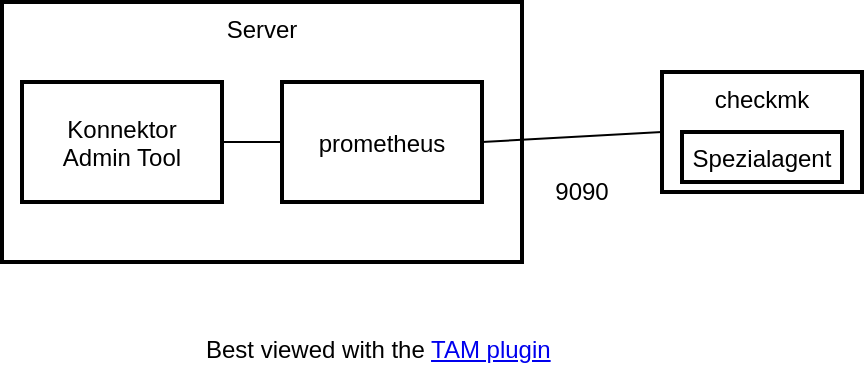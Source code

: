 <mxfile>
    <diagram id="XVRLgaRRa0-e0b5sQCnj" name="checkmk">
        <mxGraphModel dx="1024" dy="518" grid="1" gridSize="10" guides="1" tooltips="1" connect="1" arrows="1" fold="1" page="1" pageScale="1" pageWidth="827" pageHeight="1169" math="0" shadow="0">
            <root>
                <mxCell id="0"/>
                <mxCell id="1" parent="0"/>
                <mxCell id="0.0" value="Best viewed with the &lt;a href=&quot;https://github.com/ariel-bentu/tam-drawio&quot;&gt;TAM plugin&lt;/a&gt;" style="text;html=1;shape=tamPluginMissing;" parent="1" vertex="1" connectable="0">
                    <mxGeometry x="200" y="510" width="200" height="25" as="geometry"/>
                </mxCell>
                <mxCell id="zCmpaBpcssPtYIkRfh-4-2" value="Server" style="shape=agent;offsetSize=8;strokeWidth=2;verticalAlign=top;" parent="1" vertex="1">
                    <mxGeometry x="100" y="350" width="260" height="130" as="geometry"/>
                </mxCell>
                <mxCell id="zCmpaBpcssPtYIkRfh-4-1" value="Konnektor&#10;Admin Tool" style="shape=agent;offsetSize=8;strokeWidth=2;" parent="1" vertex="1">
                    <mxGeometry x="110" y="390" width="100" height="60" as="geometry"/>
                </mxCell>
                <mxCell id="zCmpaBpcssPtYIkRfh-4-3" value="prometheus" style="shape=agent;offsetSize=8;strokeWidth=2;" parent="1" vertex="1">
                    <mxGeometry x="240" y="390" width="100" height="60" as="geometry"/>
                </mxCell>
                <mxCell id="zCmpaBpcssPtYIkRfh-4-4" value="" style="shape=useedge;endArrow=none;edgeStyle=none;useSignPosition=up;useSignDirection=none;exitX=1;exitY=0.5;exitDx=0;exitDy=0;entryX=0;entryY=0.5;entryDx=0;entryDy=0;" parent="1" source="zCmpaBpcssPtYIkRfh-4-1" target="zCmpaBpcssPtYIkRfh-4-3" edge="1">
                    <mxGeometry width="160" relative="1" as="geometry">
                        <mxPoint x="240" y="430" as="sourcePoint"/>
                        <mxPoint x="400" y="430" as="targetPoint"/>
                    </mxGeometry>
                </mxCell>
                <mxCell id="zCmpaBpcssPtYIkRfh-4-6" value="" style="shape=useedge;endArrow=none;edgeStyle=none;useSignPosition=up;useSignDirection=west;exitX=1;exitY=0.5;exitDx=0;exitDy=0;entryX=0;entryY=0.5;entryDx=0;entryDy=0;" parent="1" source="zCmpaBpcssPtYIkRfh-4-3" target="zCmpaBpcssPtYIkRfh-4-5" edge="1">
                    <mxGeometry width="160" relative="1" as="geometry">
                        <mxPoint x="380" y="420" as="sourcePoint"/>
                        <mxPoint x="540" y="420" as="targetPoint"/>
                    </mxGeometry>
                </mxCell>
                <mxCell id="zCmpaBpcssPtYIkRfh-4-7" value="9090" style="text;html=1;strokeColor=none;fillColor=none;align=center;verticalAlign=middle;whiteSpace=wrap;rounded=0;" parent="1" vertex="1">
                    <mxGeometry x="360" y="430" width="60" height="30" as="geometry"/>
                </mxCell>
                <mxCell id="zCmpaBpcssPtYIkRfh-4-5" value="checkmk" style="shape=agent;offsetSize=8;strokeWidth=2;verticalAlign=top;" parent="1" vertex="1">
                    <mxGeometry x="430" y="385" width="100" height="60" as="geometry"/>
                </mxCell>
                <mxCell id="zCmpaBpcssPtYIkRfh-4-8" value="Spezialagent" style="shape=agent;offsetSize=8;strokeWidth=2;" parent="1" vertex="1">
                    <mxGeometry x="440" y="415" width="80" height="25" as="geometry"/>
                </mxCell>
            </root>
        </mxGraphModel>
    </diagram>
    <diagram id="Fpsi-UkH_9leQJDjks8w" name="Hospital">
        <mxGraphModel dx="839" dy="380" grid="1" gridSize="10" guides="1" tooltips="1" connect="1" arrows="1" fold="1" page="1" pageScale="1" pageWidth="827" pageHeight="1169" math="0" shadow="0">
            <root>
                <mxCell id="0"/>
                <mxCell id="1" parent="0"/>
                <mxCell id="5xqcOFgxY0aVDQKXTTnq-1" value="Hospital" style="shape=ushape;dx=50;dy=310;strokeWidth=2;labelPosition=center;verticalLabelPosition=middle;align=center;verticalAlign=bottom;" parent="1" vertex="1">
                    <mxGeometry x="10" y="170" width="580" height="350" as="geometry"/>
                </mxCell>
                <mxCell id="0.1" value="Best viewed with the &lt;a href=&quot;https://github.com/ariel-bentu/tam-drawio&quot;&gt;TAM plugin&lt;/a&gt;" style="text;html=1;shape=tamPluginMissing;" parent="1" vertex="1" connectable="0">
                    <mxGeometry x="275" y="650" width="200" height="25" as="geometry"/>
                </mxCell>
                <mxCell id="5xqcOFgxY0aVDQKXTTnq-2" value="Telematik&#10;infrastruktur" style="shape=agent;offsetSize=8;strokeWidth=2;" parent="1" vertex="1">
                    <mxGeometry x="650" y="170" width="100" height="350" as="geometry"/>
                </mxCell>
                <mxCell id="5xqcOFgxY0aVDQKXTTnq-3" value="Connector" style="shape=agent;offsetSize=8;strokeWidth=2;" parent="1" vertex="1">
                    <mxGeometry x="420" y="190" width="100" height="40" as="geometry"/>
                </mxCell>
                <mxCell id="5xqcOFgxY0aVDQKXTTnq-4" value="Connector" style="shape=agent;offsetSize=8;strokeWidth=2;" parent="1" vertex="1">
                    <mxGeometry x="420" y="250" width="100" height="40" as="geometry"/>
                </mxCell>
                <mxCell id="5xqcOFgxY0aVDQKXTTnq-5" value="Connector" style="shape=agent;offsetSize=8;strokeWidth=2;" parent="1" vertex="1">
                    <mxGeometry x="420" y="310" width="100" height="40" as="geometry"/>
                </mxCell>
                <mxCell id="5xqcOFgxY0aVDQKXTTnq-6" value="Connector" style="shape=agent;offsetSize=8;strokeWidth=2;" parent="1" vertex="1">
                    <mxGeometry x="420" y="440" width="100" height="20" as="geometry"/>
                </mxCell>
                <mxCell id="5xqcOFgxY0aVDQKXTTnq-7" value="" style="shape=dot3;vertical=true;connectable=0;" parent="1" vertex="1">
                    <mxGeometry x="463" y="370" width="15" height="55" as="geometry"/>
                </mxCell>
                <mxCell id="5xqcOFgxY0aVDQKXTTnq-8" value="" style="shape=useedge;endArrow=none;edgeStyle=none;useSignPosition=up;useSignDirection=none;exitX=1;exitY=0.5;exitDx=0;exitDy=0;entryX=-0.007;entryY=0.112;entryDx=0;entryDy=0;entryPerimeter=0;dx=100;dy=0;" parent="1" source="5xqcOFgxY0aVDQKXTTnq-3" target="5xqcOFgxY0aVDQKXTTnq-2" edge="1">
                    <mxGeometry width="160" relative="1" as="geometry">
                        <mxPoint x="570" y="210" as="sourcePoint"/>
                        <mxPoint x="730" y="210" as="targetPoint"/>
                    </mxGeometry>
                </mxCell>
                <mxCell id="5xqcOFgxY0aVDQKXTTnq-9" value="" style="shape=useedge;endArrow=none;edgeStyle=none;useSignPosition=up;useSignDirection=none;exitX=1;exitY=0.5;exitDx=0;exitDy=0;entryX=-0.019;entryY=0.279;entryDx=0;entryDy=0;entryPerimeter=0;dx=100;dy=0;" parent="1" source="5xqcOFgxY0aVDQKXTTnq-4" target="5xqcOFgxY0aVDQKXTTnq-2" edge="1">
                    <mxGeometry width="160" relative="1" as="geometry">
                        <mxPoint x="620" y="290" as="sourcePoint"/>
                        <mxPoint x="780" y="290" as="targetPoint"/>
                    </mxGeometry>
                </mxCell>
                <mxCell id="5xqcOFgxY0aVDQKXTTnq-10" value="" style="shape=useedge;endArrow=none;edgeStyle=none;useSignPosition=up;useSignDirection=none;exitX=1;exitY=0.5;exitDx=0;exitDy=0;entryX=-0.019;entryY=0.45;entryDx=0;entryDy=0;entryPerimeter=0;dx=100;dy=0;" parent="1" source="5xqcOFgxY0aVDQKXTTnq-5" target="5xqcOFgxY0aVDQKXTTnq-2" edge="1">
                    <mxGeometry width="160" relative="1" as="geometry">
                        <mxPoint x="620" y="350" as="sourcePoint"/>
                        <mxPoint x="780" y="350" as="targetPoint"/>
                    </mxGeometry>
                </mxCell>
                <mxCell id="5xqcOFgxY0aVDQKXTTnq-11" value="" style="shape=useedge;endArrow=none;edgeStyle=none;useSignPosition=up;useSignDirection=none;exitX=1;exitY=0.5;exitDx=0;exitDy=0;entryX=-0.012;entryY=0.803;entryDx=0;entryDy=0;entryPerimeter=0;dx=100;dy=0;" parent="1" source="5xqcOFgxY0aVDQKXTTnq-6" target="5xqcOFgxY0aVDQKXTTnq-2" edge="1">
                    <mxGeometry width="160" relative="1" as="geometry">
                        <mxPoint x="570" y="450" as="sourcePoint"/>
                        <mxPoint x="730" y="450" as="targetPoint"/>
                    </mxGeometry>
                </mxCell>
                <mxCell id="5xqcOFgxY0aVDQKXTTnq-12" value="Connector&#10;Admin&#10;Tool" style="shape=agent;offsetSize=8;strokeWidth=2;" parent="1" vertex="1">
                    <mxGeometry x="210" y="190" width="110" height="270" as="geometry"/>
                </mxCell>
                <mxCell id="5xqcOFgxY0aVDQKXTTnq-13" value="" style="shape=useedge;endArrow=none;edgeStyle=none;useSignPosition=up;useSignDirection=none;exitX=1.009;exitY=0.069;exitDx=0;exitDy=0;exitPerimeter=0;entryX=0;entryY=0.5;entryDx=0;entryDy=0;" parent="1" source="5xqcOFgxY0aVDQKXTTnq-12" target="5xqcOFgxY0aVDQKXTTnq-3" edge="1">
                    <mxGeometry width="160" relative="1" as="geometry">
                        <mxPoint x="380" y="220" as="sourcePoint"/>
                        <mxPoint x="540" y="220" as="targetPoint"/>
                    </mxGeometry>
                </mxCell>
                <mxCell id="5xqcOFgxY0aVDQKXTTnq-14" value="PostgreSQL" style="shape=agent;offsetSize=8;strokeWidth=2;" parent="1" vertex="1">
                    <mxGeometry x="80" y="300" width="70" height="60" as="geometry"/>
                </mxCell>
                <mxCell id="5xqcOFgxY0aVDQKXTTnq-15" value="" style="shape=useedge;endArrow=none;edgeStyle=none;useSignPosition=up;useSignDirection=none;exitX=1;exitY=0.5;exitDx=0;exitDy=0;entryX=0;entryY=0.5;entryDx=0;entryDy=0;" parent="1" source="5xqcOFgxY0aVDQKXTTnq-14" target="5xqcOFgxY0aVDQKXTTnq-12" edge="1">
                    <mxGeometry width="160" relative="1" as="geometry">
                        <mxPoint x="160" y="330" as="sourcePoint"/>
                        <mxPoint x="320" y="330" as="targetPoint"/>
                    </mxGeometry>
                </mxCell>
                <mxCell id="5xqcOFgxY0aVDQKXTTnq-16" value="" style="shape=useedge;endArrow=none;edgeStyle=none;useSignPosition=up;useSignDirection=none;exitX=1.003;exitY=0.3;exitDx=0;exitDy=0;exitPerimeter=0;entryX=0;entryY=0.5;entryDx=0;entryDy=0;" parent="1" source="5xqcOFgxY0aVDQKXTTnq-12" target="5xqcOFgxY0aVDQKXTTnq-4" edge="1">
                    <mxGeometry width="160" relative="1" as="geometry">
                        <mxPoint x="330" y="280" as="sourcePoint"/>
                        <mxPoint x="490" y="280" as="targetPoint"/>
                    </mxGeometry>
                </mxCell>
                <mxCell id="5xqcOFgxY0aVDQKXTTnq-17" value="" style="shape=useedge;endArrow=none;edgeStyle=none;useSignPosition=up;useSignDirection=none;exitX=1.003;exitY=0.529;exitDx=0;exitDy=0;exitPerimeter=0;entryX=0;entryY=0.5;entryDx=0;entryDy=0;" parent="1" source="5xqcOFgxY0aVDQKXTTnq-12" target="5xqcOFgxY0aVDQKXTTnq-5" edge="1">
                    <mxGeometry width="160" relative="1" as="geometry">
                        <mxPoint x="340" y="340" as="sourcePoint"/>
                        <mxPoint x="500" y="340" as="targetPoint"/>
                    </mxGeometry>
                </mxCell>
                <mxCell id="5xqcOFgxY0aVDQKXTTnq-18" value="" style="shape=useedge;endArrow=none;edgeStyle=none;useSignPosition=up;useSignDirection=none;exitX=1.009;exitY=0.961;exitDx=0;exitDy=0;exitPerimeter=0;entryX=0;entryY=0.5;entryDx=0;entryDy=0;" parent="1" source="5xqcOFgxY0aVDQKXTTnq-12" target="5xqcOFgxY0aVDQKXTTnq-6" edge="1">
                    <mxGeometry width="160" relative="1" as="geometry">
                        <mxPoint x="340" y="450" as="sourcePoint"/>
                        <mxPoint x="500" y="450" as="targetPoint"/>
                    </mxGeometry>
                </mxCell>
                <mxCell id="5xqcOFgxY0aVDQKXTTnq-19" value="SOAP" style="text;html=1;strokeColor=none;fillColor=none;align=center;verticalAlign=middle;whiteSpace=wrap;rounded=0;" parent="1" vertex="1">
                    <mxGeometry x="340" y="160" width="60" height="30" as="geometry"/>
                </mxCell>
                <mxCell id="5xqcOFgxY0aVDQKXTTnq-20" value="Administrator" style="shape=actor;horizontalLabelPosition=right;align=left;labelPosition=right;strokeWidth=2;" parent="1" vertex="1">
                    <mxGeometry x="247.5" y="570" width="35" height="50" as="geometry"/>
                </mxCell>
                <mxCell id="5xqcOFgxY0aVDQKXTTnq-21" value="" style="shape=useedge;vertical=true;edgeStyle=none;endArrow=none;useSignPosition=left;useSignDirection=none;entryX=0.5;entryY=1;entryDx=0;entryDy=0;exitX=0.5;exitY=0;exitDx=0;exitDy=0;dx=0;dy=80;" parent="1" source="5xqcOFgxY0aVDQKXTTnq-20" target="5xqcOFgxY0aVDQKXTTnq-12" edge="1">
                    <mxGeometry height="160" relative="1" as="geometry">
                        <mxPoint x="200" y="710" as="sourcePoint"/>
                        <mxPoint x="200" y="550" as="targetPoint"/>
                    </mxGeometry>
                </mxCell>
                <mxCell id="5xqcOFgxY0aVDQKXTTnq-22" value="" style="shape=agent;offsetSize=8;strokeWidth=2;" parent="1" vertex="1">
                    <mxGeometry x="220" y="370" width="90" height="60" as="geometry"/>
                </mxCell>
            </root>
        </mxGraphModel>
    </diagram>
    <diagram id="WJoYJa_mneZ7pbeJPqfU" name="Seite-1">
        <mxGraphModel dx="1024" dy="518" grid="1" gridSize="10" guides="1" tooltips="1" connect="1" arrows="1" fold="1" page="1" pageScale="1" pageWidth="827" pageHeight="1169" math="0" shadow="0">
            <root>
                <mxCell id="0"/>
                <mxCell id="1" parent="0"/>
                <mxCell id="2" value="Wildfly Application" style="shape=agent;offsetSize=8;strokeWidth=2;verticalAlign=top;" parent="1" vertex="1">
                    <mxGeometry x="220" y="240" width="300" height="210" as="geometry"/>
                </mxCell>
                <mxCell id="0.1" value="Best viewed with the &lt;a href=&quot;https://github.com/ariel-bentu/tam-drawio&quot;&gt;TAM plugin&lt;/a&gt;" style="text;html=1;shape=tamPluginMissing;" parent="1" vertex="1" connectable="0">
                    <mxGeometry x="257.5" y="590" width="200" height="25" as="geometry"/>
                </mxCell>
                <mxCell id="3" value="UI5 Frontend" style="shape=agent;offsetSize=8;strokeWidth=2;" parent="1" vertex="1">
                    <mxGeometry x="397" y="355" width="100" height="80" as="geometry"/>
                </mxCell>
                <mxCell id="4" value="SOAP Interfaces" style="shape=agent;offsetSize=8;strokeWidth=2;" parent="1" vertex="1">
                    <mxGeometry x="241" y="275" width="100" height="160" as="geometry"/>
                </mxCell>
                <mxCell id="5" value="Datenbank" style="shape=agent;offsetSize=8;strokeWidth=2;verticalAlign=top;" parent="1" vertex="1">
                    <mxGeometry x="220" y="90" width="300" height="90" as="geometry"/>
                </mxCell>
                <mxCell id="6" value="Connectoren" style="rounded=1;whiteSpace=wrap;html=1;arcSize=60;strokeWidth=2;verticalAlign=top;" parent="1" vertex="1">
                    <mxGeometry x="243.13" y="120" width="253.75" height="50" as="geometry"/>
                </mxCell>
                <mxCell id="7" value="Aufrufkontext" style="rounded=1;whiteSpace=wrap;html=1;arcSize=60;strokeWidth=2;" parent="1" vertex="1">
                    <mxGeometry x="256.88" y="140" width="110" height="20" as="geometry"/>
                </mxCell>
                <mxCell id="8" value="Nutzerdaten" style="rounded=1;whiteSpace=wrap;html=1;arcSize=60;strokeWidth=2;" parent="1" vertex="1">
                    <mxGeometry x="371.88" y="140" width="110" height="20" as="geometry"/>
                </mxCell>
                <mxCell id="9" value="Connector 1" style="shape=agent;offsetSize=8;strokeWidth=2;" parent="1" vertex="1">
                    <mxGeometry x="40" y="270" width="100" height="30" as="geometry"/>
                </mxCell>
                <mxCell id="10" value="Connector 2" style="shape=agent;offsetSize=8;strokeWidth=2;" parent="1" vertex="1">
                    <mxGeometry x="40" y="315" width="100" height="25" as="geometry"/>
                </mxCell>
                <mxCell id="11" value="" style="shape=dot3;vertical=true;connectable=0;" parent="1" vertex="1">
                    <mxGeometry x="83" y="345" width="15" height="55" as="geometry"/>
                </mxCell>
                <mxCell id="12" value="Connector 3" style="shape=agent;offsetSize=8;strokeWidth=2;" parent="1" vertex="1">
                    <mxGeometry x="40.5" y="400" width="100" height="30" as="geometry"/>
                </mxCell>
                <mxCell id="13" value="" style="shape=useedge;vertical=true;edgeStyle=none;endArrow=none;useSignPosition=left;useSignDirection=none;entryX=0.5;entryY=1;entryDx=0;entryDy=0;exitX=0.5;exitY=0;exitDx=0;exitDy=0;" parent="1" source="2" target="5" edge="1">
                    <mxGeometry height="160" relative="1" as="geometry">
                        <mxPoint x="340" y="360" as="sourcePoint"/>
                        <mxPoint x="340" y="200" as="targetPoint"/>
                    </mxGeometry>
                </mxCell>
                <mxCell id="14" value="" style="shape=useedge;endArrow=none;edgeStyle=none;useSignPosition=up;useSignDirection=none;exitX=1;exitY=0.5;exitDx=0;exitDy=0;entryX=-0.02;entryY=0.067;entryDx=0;entryDy=0;entryPerimeter=0;" parent="1" source="9" target="4" edge="1">
                    <mxGeometry width="160" relative="1" as="geometry">
                        <mxPoint x="140" y="285" as="sourcePoint"/>
                        <mxPoint x="300" y="285" as="targetPoint"/>
                    </mxGeometry>
                </mxCell>
                <mxCell id="16" value="" style="shape=useedge;endArrow=none;edgeStyle=none;useSignPosition=up;useSignDirection=none;exitX=1;exitY=0.5;exitDx=0;exitDy=0;entryX=0.001;entryY=0.334;entryDx=0;entryDy=0;entryPerimeter=0;" parent="1" source="10" target="4" edge="1">
                    <mxGeometry width="160" relative="1" as="geometry">
                        <mxPoint x="150" y="325" as="sourcePoint"/>
                        <mxPoint x="310" y="325" as="targetPoint"/>
                    </mxGeometry>
                </mxCell>
                <mxCell id="17" value="" style="shape=useedge;endArrow=none;edgeStyle=none;useSignPosition=up;useSignDirection=none;exitX=1;exitY=0.5;exitDx=0;exitDy=0;entryX=-0.006;entryY=0.894;entryDx=0;entryDy=0;entryPerimeter=0;" parent="1" source="12" target="4" edge="1">
                    <mxGeometry width="160" relative="1" as="geometry">
                        <mxPoint x="170" y="405" as="sourcePoint"/>
                        <mxPoint x="330" y="405" as="targetPoint"/>
                    </mxGeometry>
                </mxCell>
                <mxCell id="19" value="" style="shape=actor;horizontalLabelPosition=right;align=left;labelPosition=right;strokeWidth=2;" parent="1" vertex="1">
                    <mxGeometry x="423" y="510" width="35" height="50" as="geometry"/>
                </mxCell>
                <mxCell id="20" value="" style="shape=useedge;vertical=true;edgeStyle=none;endArrow=none;useSignPosition=left;useSignDirection=none;entryX=0.5;entryY=1;entryDx=0;entryDy=0;exitX=0.5;exitY=0;exitDx=0;exitDy=0;" parent="1" source="19" target="3" edge="1">
                    <mxGeometry height="160" relative="1" as="geometry">
                        <mxPoint x="410" y="630" as="sourcePoint"/>
                        <mxPoint x="410" y="470" as="targetPoint"/>
                    </mxGeometry>
                </mxCell>
                <mxCell id="27" style="edgeStyle=none;html=1;entryX=0;entryY=0.5;entryDx=0;entryDy=0;" parent="1" source="21" target="23" edge="1">
                    <mxGeometry relative="1" as="geometry"/>
                </mxCell>
                <mxCell id="21" value="Open Metrics" style="shape=agent;offsetSize=8;strokeWidth=2;" parent="1" vertex="1">
                    <mxGeometry x="397" y="277.5" width="100" height="60" as="geometry"/>
                </mxCell>
                <mxCell id="29" style="edgeStyle=none;html=1;entryX=0.5;entryY=0;entryDx=0;entryDy=0;" parent="1" source="23" target="28" edge="1">
                    <mxGeometry relative="1" as="geometry"/>
                </mxCell>
                <mxCell id="23" value="Probes" style="rounded=1;whiteSpace=wrap;html=1;arcSize=26;strokeWidth=2;verticalAlign=top;" parent="1" vertex="1">
                    <mxGeometry x="545" y="245" width="170" height="125" as="geometry"/>
                </mxCell>
                <mxCell id="24" value="Connector Antwortzeit" style="rounded=1;whiteSpace=wrap;html=1;arcSize=60;strokeWidth=2;" parent="1" vertex="1">
                    <mxGeometry x="560" y="270" width="140" height="20" as="geometry"/>
                </mxCell>
                <mxCell id="25" value="SMC-B Status" style="rounded=1;whiteSpace=wrap;html=1;arcSize=60;strokeWidth=2;" parent="1" vertex="1">
                    <mxGeometry x="560" y="300" width="140" height="20" as="geometry"/>
                </mxCell>
                <mxCell id="26" value="Anzahl Kartenterminal" style="rounded=1;whiteSpace=wrap;html=1;arcSize=60;strokeWidth=2;" parent="1" vertex="1">
                    <mxGeometry x="560" y="330" width="140" height="20" as="geometry"/>
                </mxCell>
                <mxCell id="28" value="Prometheus" style="shape=agent;offsetSize=8;strokeWidth=2;" parent="1" vertex="1">
                    <mxGeometry x="580" y="400" width="100" height="60" as="geometry"/>
                </mxCell>
                <mxCell id="30" value="Grafana" style="shape=agent;offsetSize=8;strokeWidth=2;" parent="1" vertex="1">
                    <mxGeometry x="580" y="500" width="100" height="35" as="geometry"/>
                </mxCell>
                <mxCell id="31" value="" style="shape=useedge;vertical=true;edgeStyle=none;endArrow=none;useSignPosition=left;useSignDirection=none;entryX=0.5;entryY=1;entryDx=0;entryDy=0;exitX=0.5;exitY=0;exitDx=0;exitDy=0;" parent="1" source="30" target="28" edge="1">
                    <mxGeometry height="160" relative="1" as="geometry">
                        <mxPoint x="560" y="630" as="sourcePoint"/>
                        <mxPoint x="560" y="470" as="targetPoint"/>
                    </mxGeometry>
                </mxCell>
            </root>
        </mxGraphModel>
    </diagram>
    <diagram id="pcQcGQzyTQLJBqN-FWd8" name="OpenMetrics">
        <mxGraphModel dx="1024" dy="518" grid="1" gridSize="10" guides="1" tooltips="1" connect="1" arrows="1" fold="1" page="1" pageScale="1" pageWidth="827" pageHeight="1169" math="0" shadow="0">
            <root>
                <mxCell id="0"/>
                <mxCell id="1" parent="0"/>
                <mxCell id="0.0" value="Best viewed with the &lt;a href=&quot;https://github.com/ariel-bentu/tam-drawio&quot;&gt;TAM plugin&lt;/a&gt;" style="text;html=1;shape=tamPluginMissing;" parent="1" vertex="1" connectable="0">
                    <mxGeometry x="10" y="380" width="200" height="25" as="geometry"/>
                </mxCell>
                <mxCell id="6D_YpuJgfdh5k-wZ-Zpk-2" value="OpenMetrics&#10;Enabled App e.g.&#10;Connector Admin Tool" style="shape=agent;offsetSize=8;strokeWidth=2;" parent="1" vertex="1">
                    <mxGeometry x="90" y="260" width="130" height="90" as="geometry"/>
                </mxCell>
                <mxCell id="6D_YpuJgfdh5k-wZ-Zpk-3" value="" style="shape=useedge;endArrow=none;edgeStyle=none;useSignPosition=up;useSignDirection=east;exitX=1;exitY=0.5;exitDx=0;exitDy=0;" parent="1" source="6D_YpuJgfdh5k-wZ-Zpk-2" edge="1">
                    <mxGeometry width="160" relative="1" as="geometry">
                        <mxPoint x="240" y="300" as="sourcePoint"/>
                        <mxPoint x="400" y="300" as="targetPoint"/>
                    </mxGeometry>
                </mxCell>
            </root>
        </mxGraphModel>
    </diagram>
    <diagram id="5fxysOYvcepMRxXjqvl-" name="Page-4">
        <mxGraphModel dx="955" dy="739" grid="1" gridSize="10" guides="1" tooltips="1" connect="1" arrows="1" fold="1" page="1" pageScale="1" pageWidth="827" pageHeight="1169" math="0" shadow="0">
            <root>
                <mxCell id="0"/>
                <mxCell id="1" parent="0"/>
                <mxCell id="zPhvcSm8Tsux3YJrnu93-1" value="Konnektor" style="shape=agent;offsetSize=8;strokeWidth=2;" vertex="1" parent="1">
                    <mxGeometry x="314" y="190" width="100" height="60" as="geometry"/>
                </mxCell>
                <mxCell id="0.1" value="Best viewed with the &lt;a href=&quot;https://github.com/ariel-bentu/tam-drawio&quot;&gt;TAM plugin&lt;/a&gt;" style="text;html=1;shape=tamPluginMissing;" vertex="1" connectable="0" parent="1">
                    <mxGeometry x="227.5" y="600" width="200" height="25" as="geometry"/>
                </mxCell>
                <mxCell id="zPhvcSm8Tsux3YJrnu93-2" value="" style="edgeStyle=elbowEdgeStyle;dashed=1;dashPattern=5 5;strokeWidth=2;arcSize=0;startArrow=none;endArrow=none;startSize=0;endSize=0;html=1;endFill=0;align=center;resizeHeight=0;rounded=0;" edge="1" parent="1">
                    <mxGeometry width="300" relative="1" as="geometry">
                        <mxPoint x="90" y="320" as="sourcePoint"/>
                        <mxPoint x="800" y="320" as="targetPoint"/>
                    </mxGeometry>
                </mxCell>
                <mxCell id="zPhvcSm8Tsux3YJrnu93-3" value="Arztpraxis" style="text;html=1;strokeColor=none;fillColor=none;align=center;verticalAlign=middle;whiteSpace=wrap;rounded=0;" vertex="1" parent="1">
                    <mxGeometry x="70" y="290" width="60" height="30" as="geometry"/>
                </mxCell>
                <mxCell id="zPhvcSm8Tsux3YJrnu93-4" value="" style="edgeStyle=elbowEdgeStyle;dashed=1;dashPattern=5 5;strokeWidth=2;arcSize=0;startArrow=none;endArrow=none;startSize=0;endSize=0;html=1;endFill=0;align=center;resizeHeight=0;rounded=0;" edge="1" parent="1">
                    <mxGeometry width="300" relative="1" as="geometry">
                        <mxPoint x="80" y="430" as="sourcePoint"/>
                        <mxPoint x="800" y="430" as="targetPoint"/>
                    </mxGeometry>
                </mxCell>
                <mxCell id="zPhvcSm8Tsux3YJrnu93-5" value="Internet" style="text;html=1;strokeColor=none;fillColor=none;align=center;verticalAlign=middle;whiteSpace=wrap;rounded=0;" vertex="1" parent="1">
                    <mxGeometry x="70" y="400" width="60" height="30" as="geometry"/>
                </mxCell>
                <mxCell id="zPhvcSm8Tsux3YJrnu93-6" value="Konnektor Admin Tool" style="shape=agent;offsetSize=8;strokeWidth=2;" vertex="1" parent="1">
                    <mxGeometry x="492" y="510" width="146" height="60" as="geometry"/>
                </mxCell>
                <mxCell id="zPhvcSm8Tsux3YJrnu93-7" value="Server" style="shape=agent;offsetSize=8;strokeWidth=2;verticalAlign=top;" vertex="1" parent="1">
                    <mxGeometry x="480" y="120" width="170" height="130" as="geometry"/>
                </mxCell>
                <mxCell id="zPhvcSm8Tsux3YJrnu93-8" value="RMM Client (TakeControl)" style="shape=agent;offsetSize=8;strokeWidth=2;" vertex="1" parent="1">
                    <mxGeometry x="495.5" y="190" width="145" height="20" as="geometry"/>
                </mxCell>
                <mxCell id="zPhvcSm8Tsux3YJrnu93-9" value="N-Able" style="shape=agent;offsetSize=8;strokeWidth=2;" vertex="1" parent="1">
                    <mxGeometry x="515" y="380" width="135" height="40" as="geometry"/>
                </mxCell>
                <mxCell id="zPhvcSm8Tsux3YJrnu93-10" value="Konnektor Admin Tool" style="shape=agent;offsetSize=8;strokeWidth=2;" vertex="1" parent="1">
                    <mxGeometry x="515" y="330" width="140" height="20" as="geometry"/>
                </mxCell>
                <mxCell id="zPhvcSm8Tsux3YJrnu93-12" value="Team Viewer" style="shape=agent;offsetSize=8;strokeWidth=2;" vertex="1" parent="1">
                    <mxGeometry x="500" y="155" width="130" height="25" as="geometry"/>
                </mxCell>
                <mxCell id="zPhvcSm8Tsux3YJrnu93-13" value="nssm ssh revert port" style="shape=agent;offsetSize=8;strokeWidth=2;" vertex="1" parent="1">
                    <mxGeometry x="500" y="220" width="130" height="20" as="geometry"/>
                </mxCell>
                <mxCell id="zPhvcSm8Tsux3YJrnu93-14" value="" style="shape=useedge;vertical=true;edgeStyle=none;endArrow=none;useSignPosition=left;useSignDirection=south;entryX=0.5;entryY=1;entryDx=0;entryDy=0;exitX=0.5;exitY=0;exitDx=0;exitDy=0;" edge="1" parent="1" source="zPhvcSm8Tsux3YJrnu93-10" target="zPhvcSm8Tsux3YJrnu93-13">
                    <mxGeometry height="160" relative="1" as="geometry">
                        <mxPoint x="580" y="440" as="sourcePoint"/>
                        <mxPoint x="580" y="280" as="targetPoint"/>
                    </mxGeometry>
                </mxCell>
                <mxCell id="zPhvcSm8Tsux3YJrnu93-15" value="" style="shape=useedge;vertical=true;edgeStyle=none;endArrow=none;useSignPosition=left;useSignDirection=south;entryX=0.5;entryY=1;entryDx=0;entryDy=0;exitX=0.5;exitY=0;exitDx=0;exitDy=0;" edge="1" parent="1" source="zPhvcSm8Tsux3YJrnu93-9" target="zPhvcSm8Tsux3YJrnu93-10">
                    <mxGeometry height="160" relative="1" as="geometry">
                        <mxPoint x="540" y="530" as="sourcePoint"/>
                        <mxPoint x="540" y="370" as="targetPoint"/>
                    </mxGeometry>
                </mxCell>
            </root>
        </mxGraphModel>
    </diagram>
</mxfile>